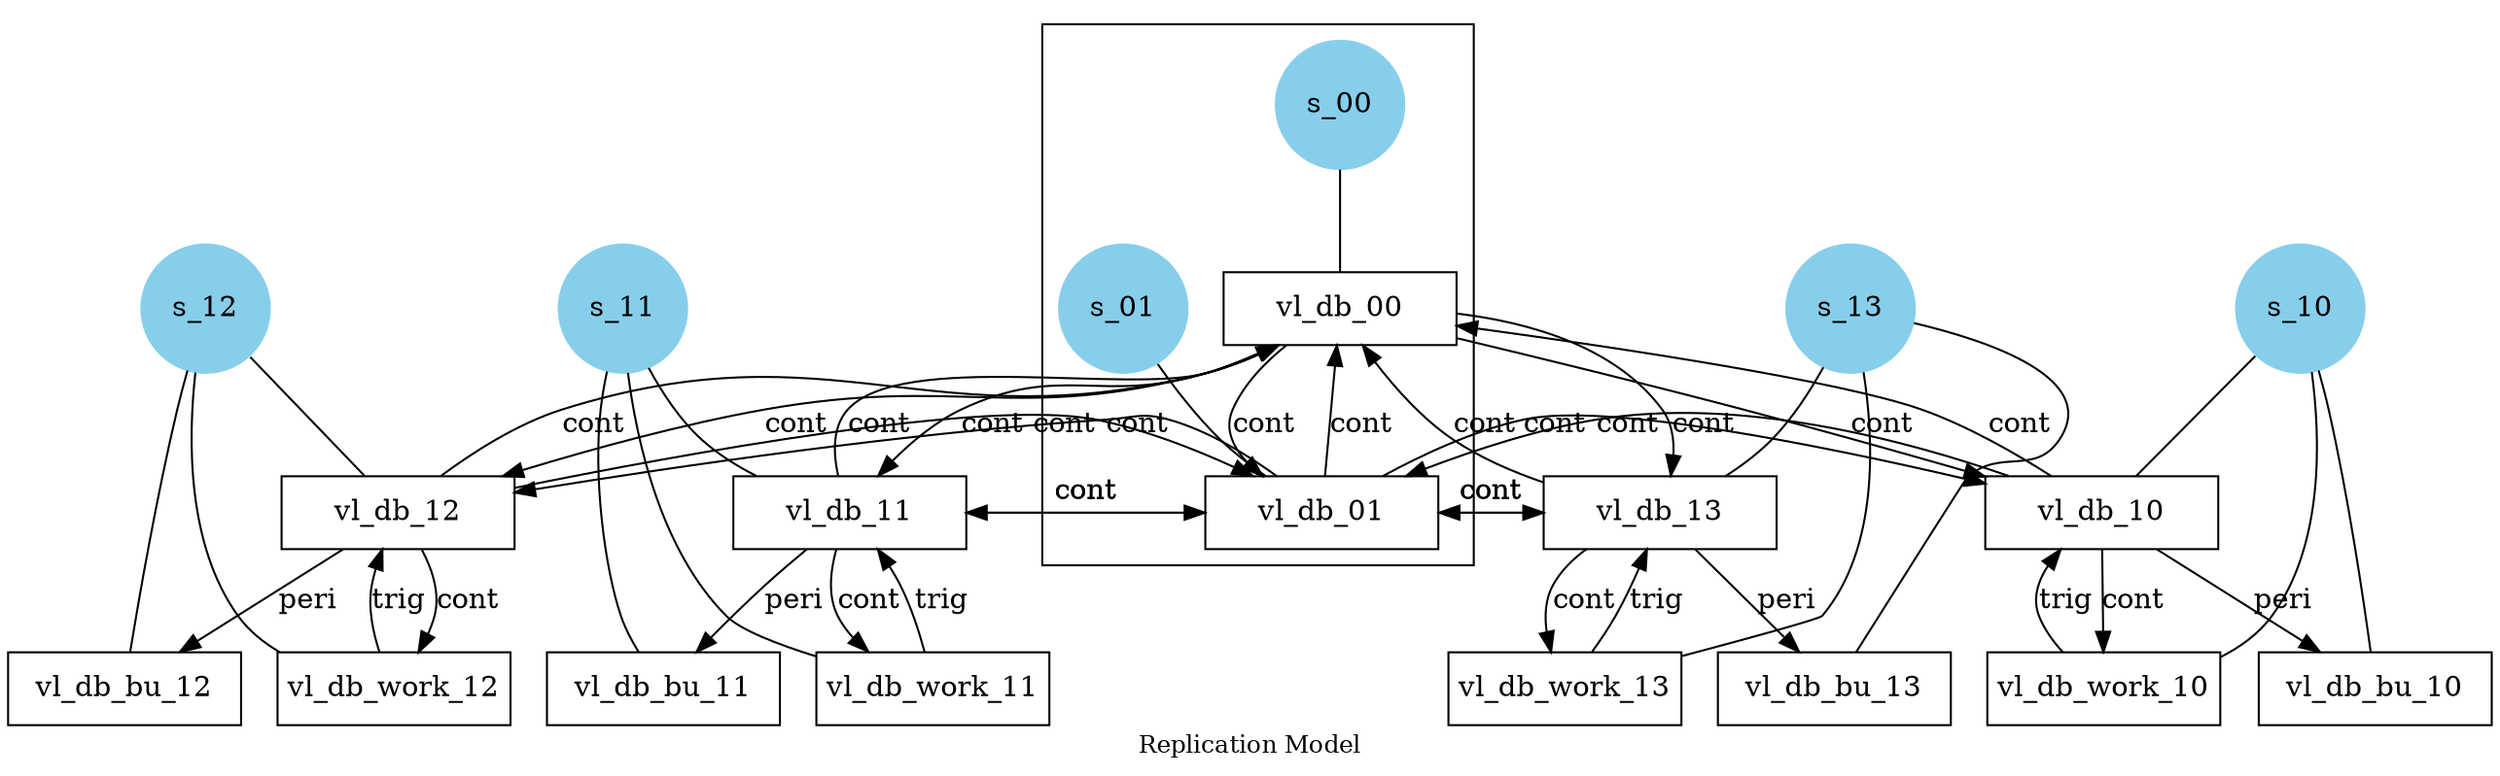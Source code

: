 digraph G {
splines=true;
	
subgraph cluster_0 {
	{
		node [shape=circle, style=filled, color=skyblue] s_00 s_01
	}

	node [shape=box, fixedsize=true, width=1.6]; vl_db_00; vl_db_01;
	
	s_00 -> vl_db_00 [dir=none, weight=1];
	s_01 -> vl_db_01 [dir=none, weight=1];

	vl_db_00 -> vl_db_01[label="cont", len=1.5];
	vl_db_01 -> vl_db_00[label="cont", len=1.5];
}

{
	node [shape=circle, style=filled, color=skyblue] s_10 s_11; s_12 s_13
}

node [shape=box, fixedsize=true, width=1.6];
vl_db_work_10; vl_db_work_11; vl_db_work_12; vl_db_work_13;
vl_db_10; vl_db_11; vl_db_12; vl_db_13;
vl_db_bu_10; vl_db_bu_11; vl_db_bu_12; vl_db_bu_13;  

s_10 -> vl_db_10 [dir=none, weight=1];
s_11 -> vl_db_11 [dir=none, weight=1];
s_12 -> vl_db_12 [dir=none, weight=1];
s_13 -> vl_db_13 [dir=none, weight=1];

vl_db_00 -> vl_db_10[len=2, label="cont"];
vl_db_01 -> vl_db_10[len=2, label="cont"];
vl_db_00 -> vl_db_11[len=2, label="cont"];
vl_db_01 -> vl_db_11[len=2, label="cont"];
vl_db_00 -> vl_db_12[len=2, label="cont"];
vl_db_01 -> vl_db_12[len=2, label="cont"];
vl_db_00 -> vl_db_13[len=2, label="cont"];
vl_db_01 -> vl_db_13[len=2, label="cont"];

vl_db_10 -> vl_db_00[label="cont"];
vl_db_10 -> vl_db_01[label="cont"];
vl_db_11 -> vl_db_00[label="cont"];
vl_db_11 -> vl_db_01[label="cont"];
vl_db_12 -> vl_db_00[label="cont"];
vl_db_12 -> vl_db_01[label="cont"];
vl_db_13 -> vl_db_00[label="cont"];
vl_db_13 -> vl_db_01[label="cont"];

s_10 -> vl_db_work_10 [dir=none, weight=1];
s_11 -> vl_db_work_11 [dir=none, weight=1];
s_12 -> vl_db_work_12 [dir=none, weight=1];
s_13 -> vl_db_work_13 [dir=none, weight=1];
s_10 -> vl_db_bu_10 [dir=none, weight=1];
s_11 -> vl_db_bu_11 [dir=none, weight=1];
s_12 -> vl_db_bu_12 [dir=none, weight=1];
s_13 -> vl_db_bu_13 [dir=none, weight=1];

vl_db_10 -> vl_db_work_10[label="cont"];
vl_db_11 -> vl_db_work_11[label="cont"];
vl_db_12 -> vl_db_work_12[label="cont"];
vl_db_13 -> vl_db_work_13[label="cont"];


vl_db_work_10 -> vl_db_10[label="trig"];
vl_db_work_11 -> vl_db_11[label="trig"];
vl_db_work_12 -> vl_db_12[label="trig"];
vl_db_work_13 -> vl_db_13[label="trig"];

vl_db_10 -> vl_db_bu_10[label="peri"];
vl_db_11 -> vl_db_bu_11[label="peri"];
vl_db_12 -> vl_db_bu_12[label="peri"];
vl_db_13 -> vl_db_bu_13[label="peri"];

overlap=false
label="Replication Model"
fontsize=12;
}
